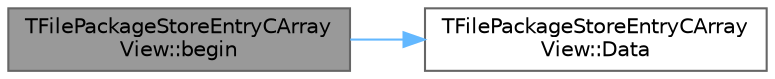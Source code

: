 digraph "TFilePackageStoreEntryCArrayView::begin"
{
 // INTERACTIVE_SVG=YES
 // LATEX_PDF_SIZE
  bgcolor="transparent";
  edge [fontname=Helvetica,fontsize=10,labelfontname=Helvetica,labelfontsize=10];
  node [fontname=Helvetica,fontsize=10,shape=box,height=0.2,width=0.4];
  rankdir="LR";
  Node1 [id="Node000001",label="TFilePackageStoreEntryCArray\lView::begin",height=0.2,width=0.4,color="gray40", fillcolor="grey60", style="filled", fontcolor="black",tooltip=" "];
  Node1 -> Node2 [id="edge1_Node000001_Node000002",color="steelblue1",style="solid",tooltip=" "];
  Node2 [id="Node000002",label="TFilePackageStoreEntryCArray\lView::Data",height=0.2,width=0.4,color="grey40", fillcolor="white", style="filled",URL="$d6/d9f/classTFilePackageStoreEntryCArrayView.html#a00c14ffd0e5d4faa6912ce23d9bd727f",tooltip=" "];
}
